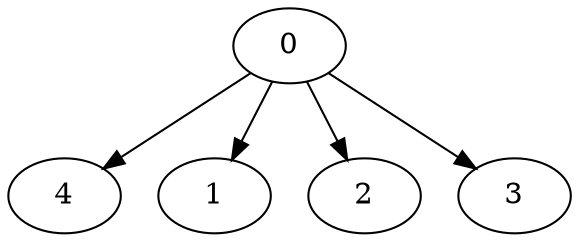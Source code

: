 digraph "output" {
		4		[Weight=5,Start=5,Processor=0];
		1		[Weight=5,Start=6,Processor=1];
		2		[Weight=5,Start=6,Processor=2];
		3		[Weight=5,Start=6,Processor=3];
		0		[Weight=5,Start=0,Processor=0];
		0 -> 4	[Weight=1];
		0 -> 1	[Weight=1];
		0 -> 2	[Weight=1];
		0 -> 3	[Weight=1];
}

